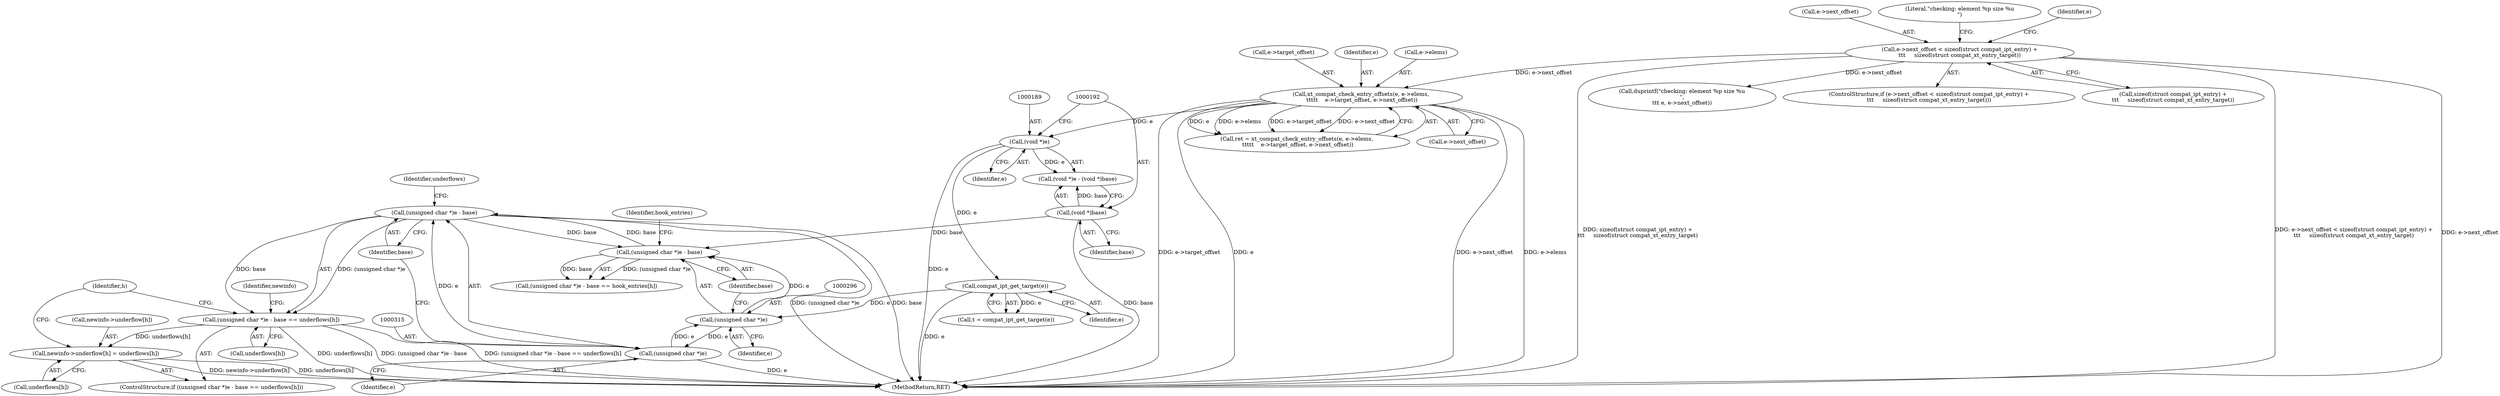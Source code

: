 digraph "0_linux_ce683e5f9d045e5d67d1312a42b359cb2ab2a13c_1@array" {
"1000312" [label="(Call,(unsigned char *)e - base == underflows[h])"];
"1000313" [label="(Call,(unsigned char *)e - base)"];
"1000314" [label="(Call,(unsigned char *)e)"];
"1000295" [label="(Call,(unsigned char *)e)"];
"1000218" [label="(Call,compat_ipt_get_target(e))"];
"1000188" [label="(Call,(void *)e)"];
"1000163" [label="(Call,xt_compat_check_entry_offsets(e, e->elems,\n \t\t\t\t\t    e->target_offset, e->next_offset))"];
"1000132" [label="(Call,e->next_offset < sizeof(struct compat_ipt_entry) +\n\t\t\t     sizeof(struct compat_xt_entry_target))"];
"1000294" [label="(Call,(unsigned char *)e - base)"];
"1000191" [label="(Call,(void *)base)"];
"1000321" [label="(Call,newinfo->underflow[h] = underflows[h])"];
"1000133" [label="(Call,e->next_offset)"];
"1000294" [label="(Call,(unsigned char *)e - base)"];
"1000190" [label="(Identifier,e)"];
"1000161" [label="(Call,ret = xt_compat_check_entry_offsets(e, e->elems,\n \t\t\t\t\t    e->target_offset, e->next_offset))"];
"1000143" [label="(Literal,\"checking: element %p size %u\n\")"];
"1000378" [label="(MethodReturn,RET)"];
"1000156" [label="(Identifier,e)"];
"1000321" [label="(Call,newinfo->underflow[h] = underflows[h])"];
"1000168" [label="(Call,e->target_offset)"];
"1000313" [label="(Call,(unsigned char *)e - base)"];
"1000218" [label="(Call,compat_ipt_get_target(e))"];
"1000324" [label="(Identifier,newinfo)"];
"1000295" [label="(Call,(unsigned char *)e)"];
"1000314" [label="(Call,(unsigned char *)e)"];
"1000164" [label="(Identifier,e)"];
"1000191" [label="(Call,(void *)base)"];
"1000142" [label="(Call,duprintf(\"checking: element %p size %u\n\",\n\t\t\t e, e->next_offset))"];
"1000219" [label="(Identifier,e)"];
"1000187" [label="(Call,(void *)e - (void *)base)"];
"1000171" [label="(Call,e->next_offset)"];
"1000327" [label="(Call,underflows[h])"];
"1000311" [label="(ControlStructure,if ((unsigned char *)e - base == underflows[h]))"];
"1000318" [label="(Call,underflows[h])"];
"1000290" [label="(Identifier,h)"];
"1000319" [label="(Identifier,underflows)"];
"1000298" [label="(Identifier,base)"];
"1000163" [label="(Call,xt_compat_check_entry_offsets(e, e->elems,\n \t\t\t\t\t    e->target_offset, e->next_offset))"];
"1000312" [label="(Call,(unsigned char *)e - base == underflows[h])"];
"1000297" [label="(Identifier,e)"];
"1000300" [label="(Identifier,hook_entries)"];
"1000293" [label="(Call,(unsigned char *)e - base == hook_entries[h])"];
"1000132" [label="(Call,e->next_offset < sizeof(struct compat_ipt_entry) +\n\t\t\t     sizeof(struct compat_xt_entry_target))"];
"1000317" [label="(Identifier,base)"];
"1000188" [label="(Call,(void *)e)"];
"1000216" [label="(Call,t = compat_ipt_get_target(e))"];
"1000322" [label="(Call,newinfo->underflow[h])"];
"1000193" [label="(Identifier,base)"];
"1000316" [label="(Identifier,e)"];
"1000131" [label="(ControlStructure,if (e->next_offset < sizeof(struct compat_ipt_entry) +\n\t\t\t     sizeof(struct compat_xt_entry_target)))"];
"1000165" [label="(Call,e->elems)"];
"1000136" [label="(Call,sizeof(struct compat_ipt_entry) +\n\t\t\t     sizeof(struct compat_xt_entry_target))"];
"1000312" -> "1000311"  [label="AST: "];
"1000312" -> "1000318"  [label="CFG: "];
"1000313" -> "1000312"  [label="AST: "];
"1000318" -> "1000312"  [label="AST: "];
"1000324" -> "1000312"  [label="CFG: "];
"1000290" -> "1000312"  [label="CFG: "];
"1000312" -> "1000378"  [label="DDG: (unsigned char *)e - base == underflows[h]"];
"1000312" -> "1000378"  [label="DDG: underflows[h]"];
"1000312" -> "1000378"  [label="DDG: (unsigned char *)e - base"];
"1000313" -> "1000312"  [label="DDG: (unsigned char *)e"];
"1000313" -> "1000312"  [label="DDG: base"];
"1000312" -> "1000321"  [label="DDG: underflows[h]"];
"1000313" -> "1000317"  [label="CFG: "];
"1000314" -> "1000313"  [label="AST: "];
"1000317" -> "1000313"  [label="AST: "];
"1000319" -> "1000313"  [label="CFG: "];
"1000313" -> "1000378"  [label="DDG: (unsigned char *)e"];
"1000313" -> "1000378"  [label="DDG: base"];
"1000313" -> "1000294"  [label="DDG: base"];
"1000314" -> "1000313"  [label="DDG: e"];
"1000294" -> "1000313"  [label="DDG: base"];
"1000314" -> "1000316"  [label="CFG: "];
"1000315" -> "1000314"  [label="AST: "];
"1000316" -> "1000314"  [label="AST: "];
"1000317" -> "1000314"  [label="CFG: "];
"1000314" -> "1000378"  [label="DDG: e"];
"1000314" -> "1000295"  [label="DDG: e"];
"1000295" -> "1000314"  [label="DDG: e"];
"1000295" -> "1000294"  [label="AST: "];
"1000295" -> "1000297"  [label="CFG: "];
"1000296" -> "1000295"  [label="AST: "];
"1000297" -> "1000295"  [label="AST: "];
"1000298" -> "1000295"  [label="CFG: "];
"1000295" -> "1000294"  [label="DDG: e"];
"1000218" -> "1000295"  [label="DDG: e"];
"1000218" -> "1000216"  [label="AST: "];
"1000218" -> "1000219"  [label="CFG: "];
"1000219" -> "1000218"  [label="AST: "];
"1000216" -> "1000218"  [label="CFG: "];
"1000218" -> "1000378"  [label="DDG: e"];
"1000218" -> "1000216"  [label="DDG: e"];
"1000188" -> "1000218"  [label="DDG: e"];
"1000188" -> "1000187"  [label="AST: "];
"1000188" -> "1000190"  [label="CFG: "];
"1000189" -> "1000188"  [label="AST: "];
"1000190" -> "1000188"  [label="AST: "];
"1000192" -> "1000188"  [label="CFG: "];
"1000188" -> "1000378"  [label="DDG: e"];
"1000188" -> "1000187"  [label="DDG: e"];
"1000163" -> "1000188"  [label="DDG: e"];
"1000163" -> "1000161"  [label="AST: "];
"1000163" -> "1000171"  [label="CFG: "];
"1000164" -> "1000163"  [label="AST: "];
"1000165" -> "1000163"  [label="AST: "];
"1000168" -> "1000163"  [label="AST: "];
"1000171" -> "1000163"  [label="AST: "];
"1000161" -> "1000163"  [label="CFG: "];
"1000163" -> "1000378"  [label="DDG: e->target_offset"];
"1000163" -> "1000378"  [label="DDG: e"];
"1000163" -> "1000378"  [label="DDG: e->next_offset"];
"1000163" -> "1000378"  [label="DDG: e->elems"];
"1000163" -> "1000161"  [label="DDG: e"];
"1000163" -> "1000161"  [label="DDG: e->elems"];
"1000163" -> "1000161"  [label="DDG: e->target_offset"];
"1000163" -> "1000161"  [label="DDG: e->next_offset"];
"1000132" -> "1000163"  [label="DDG: e->next_offset"];
"1000132" -> "1000131"  [label="AST: "];
"1000132" -> "1000136"  [label="CFG: "];
"1000133" -> "1000132"  [label="AST: "];
"1000136" -> "1000132"  [label="AST: "];
"1000143" -> "1000132"  [label="CFG: "];
"1000156" -> "1000132"  [label="CFG: "];
"1000132" -> "1000378"  [label="DDG: e->next_offset < sizeof(struct compat_ipt_entry) +\n\t\t\t     sizeof(struct compat_xt_entry_target)"];
"1000132" -> "1000378"  [label="DDG: e->next_offset"];
"1000132" -> "1000378"  [label="DDG: sizeof(struct compat_ipt_entry) +\n\t\t\t     sizeof(struct compat_xt_entry_target)"];
"1000132" -> "1000142"  [label="DDG: e->next_offset"];
"1000294" -> "1000293"  [label="AST: "];
"1000294" -> "1000298"  [label="CFG: "];
"1000298" -> "1000294"  [label="AST: "];
"1000300" -> "1000294"  [label="CFG: "];
"1000294" -> "1000293"  [label="DDG: (unsigned char *)e"];
"1000294" -> "1000293"  [label="DDG: base"];
"1000191" -> "1000294"  [label="DDG: base"];
"1000191" -> "1000187"  [label="AST: "];
"1000191" -> "1000193"  [label="CFG: "];
"1000192" -> "1000191"  [label="AST: "];
"1000193" -> "1000191"  [label="AST: "];
"1000187" -> "1000191"  [label="CFG: "];
"1000191" -> "1000378"  [label="DDG: base"];
"1000191" -> "1000187"  [label="DDG: base"];
"1000321" -> "1000311"  [label="AST: "];
"1000321" -> "1000327"  [label="CFG: "];
"1000322" -> "1000321"  [label="AST: "];
"1000327" -> "1000321"  [label="AST: "];
"1000290" -> "1000321"  [label="CFG: "];
"1000321" -> "1000378"  [label="DDG: newinfo->underflow[h]"];
"1000321" -> "1000378"  [label="DDG: underflows[h]"];
}
